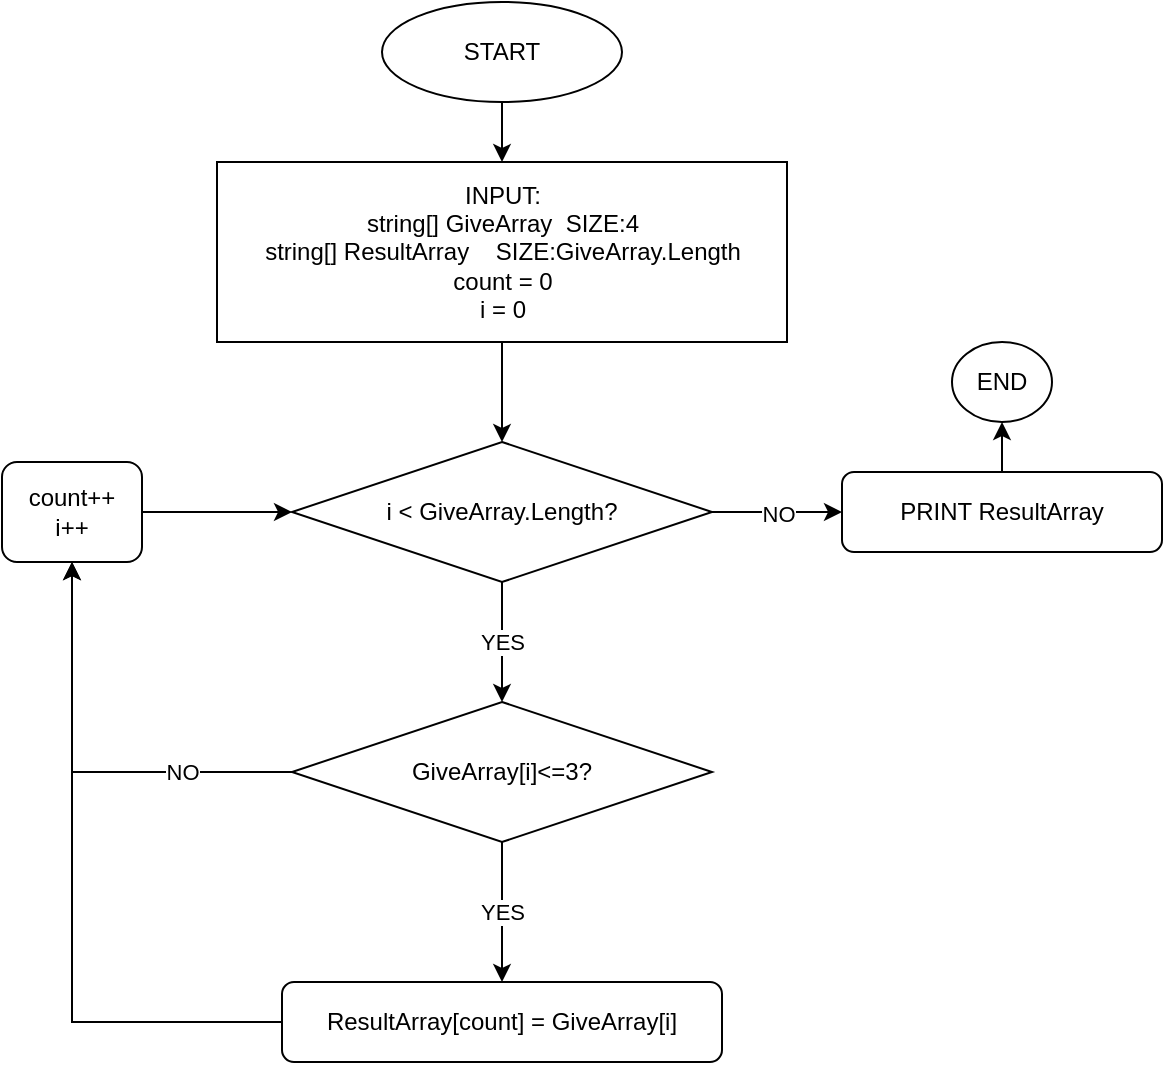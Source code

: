 <mxfile version="20.7.4" type="device"><diagram id="iCMCGlQgnsLt_OrL0L-f" name="Страница 1"><mxGraphModel dx="1290" dy="621" grid="1" gridSize="10" guides="1" tooltips="1" connect="1" arrows="1" fold="1" page="1" pageScale="1" pageWidth="827" pageHeight="1169" math="0" shadow="0"><root><mxCell id="0"/><mxCell id="1" parent="0"/><mxCell id="ALC5_3RMrR0jxQ-V-puo-2" style="edgeStyle=orthogonalEdgeStyle;rounded=0;orthogonalLoop=1;jettySize=auto;html=1;" edge="1" parent="1" source="ALC5_3RMrR0jxQ-V-puo-1"><mxGeometry relative="1" as="geometry"><mxPoint x="400" y="90" as="targetPoint"/></mxGeometry></mxCell><mxCell id="ALC5_3RMrR0jxQ-V-puo-1" value="START" style="ellipse;whiteSpace=wrap;html=1;" vertex="1" parent="1"><mxGeometry x="340" y="10" width="120" height="50" as="geometry"/></mxCell><mxCell id="ALC5_3RMrR0jxQ-V-puo-10" style="edgeStyle=orthogonalEdgeStyle;rounded=0;orthogonalLoop=1;jettySize=auto;html=1;" edge="1" parent="1" source="ALC5_3RMrR0jxQ-V-puo-3" target="ALC5_3RMrR0jxQ-V-puo-4"><mxGeometry relative="1" as="geometry"/></mxCell><mxCell id="ALC5_3RMrR0jxQ-V-puo-3" value="INPUT:&lt;br&gt;string[] GiveArray&amp;nbsp; SIZE:4&lt;br&gt;string[] ResultArray&amp;nbsp; &amp;nbsp; SIZE:GiveArray.Length&lt;br&gt;count = 0&lt;br&gt;i = 0" style="rounded=0;whiteSpace=wrap;html=1;" vertex="1" parent="1"><mxGeometry x="257.5" y="90" width="285" height="90" as="geometry"/></mxCell><mxCell id="ALC5_3RMrR0jxQ-V-puo-7" value="YES" style="edgeStyle=orthogonalEdgeStyle;rounded=0;orthogonalLoop=1;jettySize=auto;html=1;entryX=0.5;entryY=0;entryDx=0;entryDy=0;" edge="1" parent="1" source="ALC5_3RMrR0jxQ-V-puo-4" target="ALC5_3RMrR0jxQ-V-puo-6"><mxGeometry relative="1" as="geometry"/></mxCell><mxCell id="ALC5_3RMrR0jxQ-V-puo-8" value="NO" style="edgeStyle=orthogonalEdgeStyle;rounded=0;orthogonalLoop=1;jettySize=auto;html=1;" edge="1" parent="1" source="ALC5_3RMrR0jxQ-V-puo-4"><mxGeometry relative="1" as="geometry"><mxPoint x="570" y="265" as="targetPoint"/></mxGeometry></mxCell><mxCell id="ALC5_3RMrR0jxQ-V-puo-4" value="i &amp;lt; GiveArray.Length?&lt;br&gt;" style="rhombus;whiteSpace=wrap;html=1;" vertex="1" parent="1"><mxGeometry x="295" y="230" width="210" height="70" as="geometry"/></mxCell><mxCell id="ALC5_3RMrR0jxQ-V-puo-9" value="YES" style="edgeStyle=orthogonalEdgeStyle;rounded=0;orthogonalLoop=1;jettySize=auto;html=1;entryX=0.5;entryY=0;entryDx=0;entryDy=0;" edge="1" parent="1" source="ALC5_3RMrR0jxQ-V-puo-6" target="ALC5_3RMrR0jxQ-V-puo-12"><mxGeometry relative="1" as="geometry"><mxPoint x="400" y="480" as="targetPoint"/></mxGeometry></mxCell><mxCell id="ALC5_3RMrR0jxQ-V-puo-16" value="NO" style="edgeStyle=orthogonalEdgeStyle;rounded=0;orthogonalLoop=1;jettySize=auto;html=1;entryX=0.5;entryY=1;entryDx=0;entryDy=0;" edge="1" parent="1" source="ALC5_3RMrR0jxQ-V-puo-6" target="ALC5_3RMrR0jxQ-V-puo-14"><mxGeometry x="-0.488" relative="1" as="geometry"><mxPoint x="180" y="395" as="targetPoint"/><mxPoint as="offset"/></mxGeometry></mxCell><mxCell id="ALC5_3RMrR0jxQ-V-puo-6" value="GiveArray[i]&amp;lt;=3?" style="rhombus;whiteSpace=wrap;html=1;" vertex="1" parent="1"><mxGeometry x="295" y="360" width="210" height="70" as="geometry"/></mxCell><mxCell id="ALC5_3RMrR0jxQ-V-puo-13" style="edgeStyle=orthogonalEdgeStyle;rounded=0;orthogonalLoop=1;jettySize=auto;html=1;entryX=0.5;entryY=1;entryDx=0;entryDy=0;" edge="1" parent="1" source="ALC5_3RMrR0jxQ-V-puo-12" target="ALC5_3RMrR0jxQ-V-puo-14"><mxGeometry relative="1" as="geometry"><mxPoint x="190" y="330" as="targetPoint"/><Array as="points"><mxPoint x="185" y="520"/></Array></mxGeometry></mxCell><mxCell id="ALC5_3RMrR0jxQ-V-puo-12" value="ResultArray[count] = GiveArray[i]" style="rounded=1;whiteSpace=wrap;html=1;" vertex="1" parent="1"><mxGeometry x="290" y="500" width="220" height="40" as="geometry"/></mxCell><mxCell id="ALC5_3RMrR0jxQ-V-puo-15" style="edgeStyle=orthogonalEdgeStyle;rounded=0;orthogonalLoop=1;jettySize=auto;html=1;entryX=0;entryY=0.5;entryDx=0;entryDy=0;" edge="1" parent="1" source="ALC5_3RMrR0jxQ-V-puo-14" target="ALC5_3RMrR0jxQ-V-puo-4"><mxGeometry relative="1" as="geometry"/></mxCell><mxCell id="ALC5_3RMrR0jxQ-V-puo-14" value="count++&lt;br&gt;i++" style="rounded=1;whiteSpace=wrap;html=1;" vertex="1" parent="1"><mxGeometry x="150" y="240" width="70" height="50" as="geometry"/></mxCell><mxCell id="ALC5_3RMrR0jxQ-V-puo-20" style="edgeStyle=orthogonalEdgeStyle;rounded=0;orthogonalLoop=1;jettySize=auto;html=1;" edge="1" parent="1" source="ALC5_3RMrR0jxQ-V-puo-17" target="ALC5_3RMrR0jxQ-V-puo-18"><mxGeometry relative="1" as="geometry"/></mxCell><mxCell id="ALC5_3RMrR0jxQ-V-puo-17" value="PRINT ResultArray" style="rounded=1;whiteSpace=wrap;html=1;" vertex="1" parent="1"><mxGeometry x="570" y="245" width="160" height="40" as="geometry"/></mxCell><mxCell id="ALC5_3RMrR0jxQ-V-puo-18" value="END" style="ellipse;whiteSpace=wrap;html=1;" vertex="1" parent="1"><mxGeometry x="625" y="180" width="50" height="40" as="geometry"/></mxCell></root></mxGraphModel></diagram></mxfile>